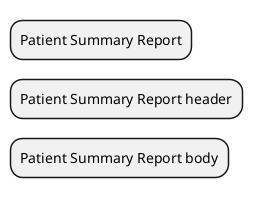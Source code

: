 @startmindmap
* Patient Summary Report
* Patient Summary Report header
* Patient Summary Report body
@endmindmap